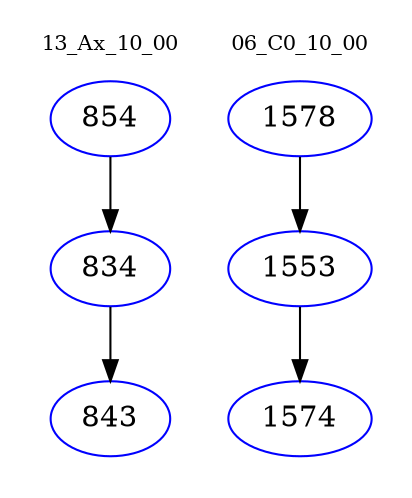 digraph{
subgraph cluster_0 {
color = white
label = "13_Ax_10_00";
fontsize=10;
T0_854 [label="854", color="blue"]
T0_854 -> T0_834 [color="black"]
T0_834 [label="834", color="blue"]
T0_834 -> T0_843 [color="black"]
T0_843 [label="843", color="blue"]
}
subgraph cluster_1 {
color = white
label = "06_C0_10_00";
fontsize=10;
T1_1578 [label="1578", color="blue"]
T1_1578 -> T1_1553 [color="black"]
T1_1553 [label="1553", color="blue"]
T1_1553 -> T1_1574 [color="black"]
T1_1574 [label="1574", color="blue"]
}
}
